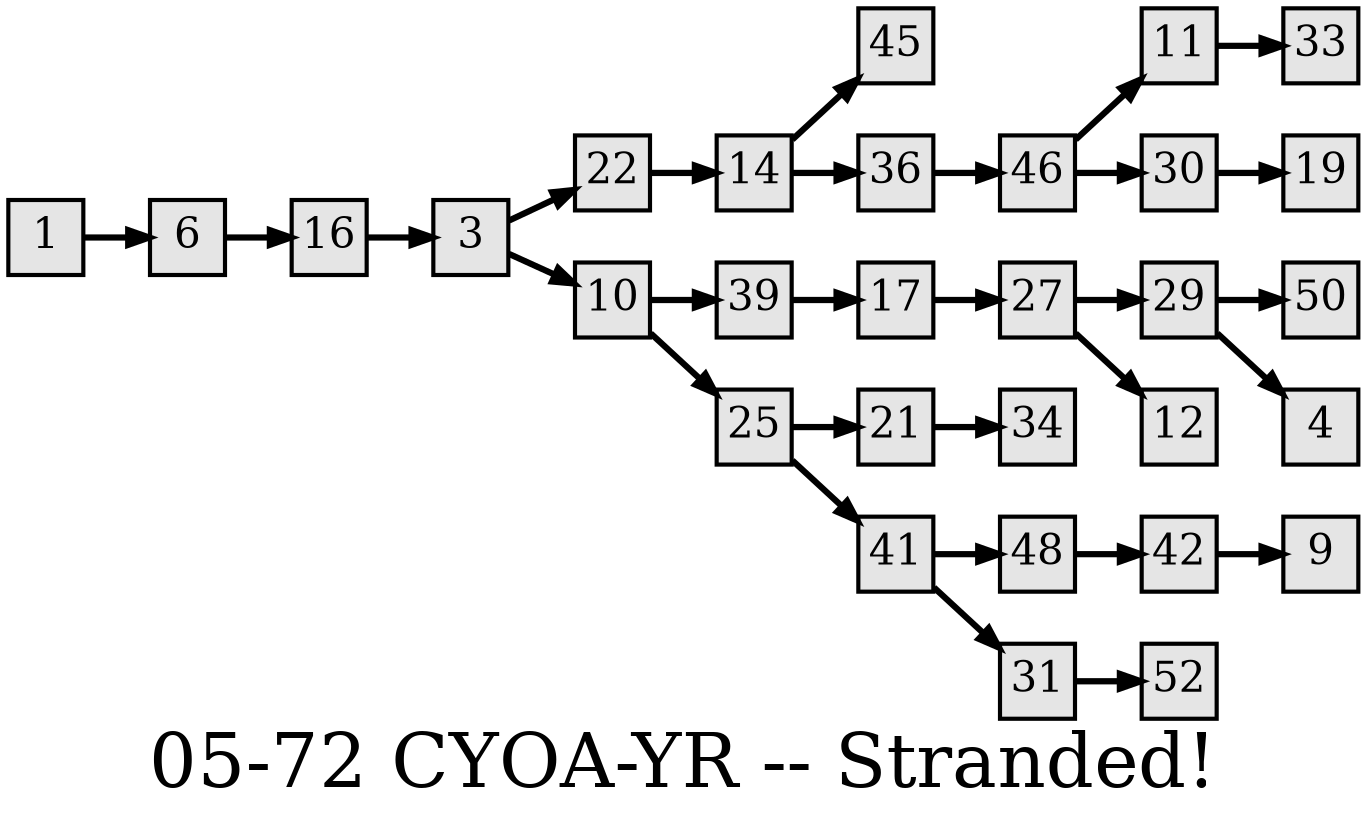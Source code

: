 digraph g{
  graph [ label="05-72 CYOA-YR -- Stranded!" rankdir=LR, ordering=out, fontsize=36, nodesep="0.35", ranksep="0.45"];
  node  [shape=rect, penwidth=2, fontsize=20, style=filled, fillcolor=grey90, margin="0,0", labelfloat=true, regular=true, fixedsize=true];
  edge  [labelfloat=true, penwidth=3, fontsize=12];

  1 -> 6;
  3 -> 22;
  3 -> 10;
  6 -> 16;
  10 -> 39;
  10 -> 25;
  11 -> 33;
  14 -> 45;
  14 -> 36;
  16 -> 3;
  17 -> 27;
  21 -> 34;
  22 -> 14;
  25 -> 21;
  25 -> 41;
  27 -> 29;
  27 -> 12;
  29 -> 50;
  29 -> 4;
  30 -> 19;
  31 -> 52;
  36 -> 46;
  39 -> 17;
  41 -> 48;
  41 -> 31;
  42 -> 9;
  46 -> 11;
  46 -> 30;
  48 -> 42;
}

